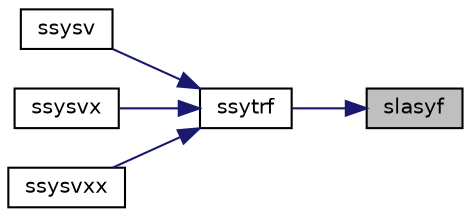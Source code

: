 digraph "slasyf"
{
 // LATEX_PDF_SIZE
  edge [fontname="Helvetica",fontsize="10",labelfontname="Helvetica",labelfontsize="10"];
  node [fontname="Helvetica",fontsize="10",shape=record];
  rankdir="RL";
  Node1 [label="slasyf",height=0.2,width=0.4,color="black", fillcolor="grey75", style="filled", fontcolor="black",tooltip="SLASYF computes a partial factorization of a real symmetric matrix using the Bunch-Kaufman diagonal p..."];
  Node1 -> Node2 [dir="back",color="midnightblue",fontsize="10",style="solid",fontname="Helvetica"];
  Node2 [label="ssytrf",height=0.2,width=0.4,color="black", fillcolor="white", style="filled",URL="$ssytrf_8f.html#a12d2e56511cf7df066712c61d9acec45",tooltip="SSYTRF"];
  Node2 -> Node3 [dir="back",color="midnightblue",fontsize="10",style="solid",fontname="Helvetica"];
  Node3 [label="ssysv",height=0.2,width=0.4,color="black", fillcolor="white", style="filled",URL="$ssysv_8f.html#aebb5b9226b808303f3f80ca96cfe9388",tooltip="SSYSV computes the solution to system of linear equations A * X = B for SY matrices"];
  Node2 -> Node4 [dir="back",color="midnightblue",fontsize="10",style="solid",fontname="Helvetica"];
  Node4 [label="ssysvx",height=0.2,width=0.4,color="black", fillcolor="white", style="filled",URL="$ssysvx_8f.html#ad1f335d4ff31c241b17dd714fac2ab60",tooltip="SSYSVX computes the solution to system of linear equations A * X = B for SY matrices"];
  Node2 -> Node5 [dir="back",color="midnightblue",fontsize="10",style="solid",fontname="Helvetica"];
  Node5 [label="ssysvxx",height=0.2,width=0.4,color="black", fillcolor="white", style="filled",URL="$ssysvxx_8f.html#a51a2949a0275d2b847fa087131989fcd",tooltip="SSYSVXX"];
}
